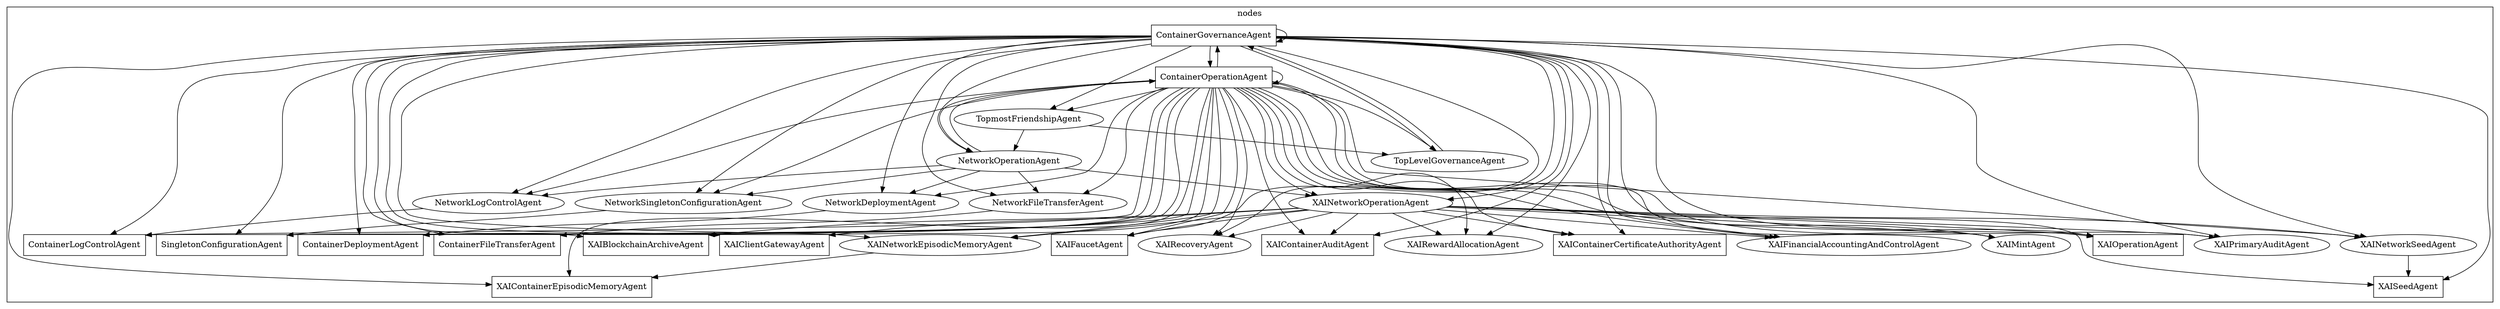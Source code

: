 digraph "agents-graph" {
  ratio = "auto" ;
  mincross = 2.0 ;
subgraph cluster_agents {
  label = "nodes"
  NContainerDeploymentAgent [
    shape = box
    label = "ContainerDeploymentAgent" ];
  NContainerFileTransferAgent [
    shape = box
    label = "ContainerFileTransferAgent" ];
  NContainerGovernanceAgent [
    shape = box
    label = "ContainerGovernanceAgent" ];
  NContainerLogControlAgent [
    shape = box
    label = "ContainerLogControlAgent" ];
  NContainerOperationAgent [
    shape = box
    label = "ContainerOperationAgent" ];
  NNetworkDeploymentAgent [
    shape = oval
    label = "NetworkDeploymentAgent" ];
  NNetworkFileTransferAgent [
    shape = oval
    label = "NetworkFileTransferAgent" ];
  NNetworkLogControlAgent [
    shape = oval
    label = "NetworkLogControlAgent" ];
  NNetworkOperationAgent [
    shape = oval
    label = "NetworkOperationAgent" ];
  NNetworkSingletonConfigurationAgent [
    shape = oval
    label = "NetworkSingletonConfigurationAgent" ];
  NSingletonConfigurationAgent [
    shape = box
    label = "SingletonConfigurationAgent" ];
  NTopLevelGovernanceAgent [
    shape = oval
    label = "TopLevelGovernanceAgent" ];
  NTopmostFriendshipAgent [
    shape = oval
    label = "TopmostFriendshipAgent" ];
  NXAIBlockchainArchiveAgent [
    shape = box
    label = "XAIBlockchainArchiveAgent" ];
  NXAIClientGatewayAgent [
    shape = box
    label = "XAIClientGatewayAgent" ];
  NXAIContainerAuditAgent [
    shape = box
    label = "XAIContainerAuditAgent" ];
  NXAIContainerCertificateAuthorityAgent [
    shape = box
    label = "XAIContainerCertificateAuthorityAgent" ];
  NXAIContainerEpisodicMemoryAgent [
    shape = box
    label = "XAIContainerEpisodicMemoryAgent" ];
  NXAIFaucetAgent [
    shape = box
    label = "XAIFaucetAgent" ];
  NXAIFinancialAccountingAndControlAgent [
    shape = oval
    label = "XAIFinancialAccountingAndControlAgent" ];
  NXAIMintAgent [
    shape = oval
    label = "XAIMintAgent" ];
  NXAINetworkEpisodicMemoryAgent [
    shape = oval
    label = "XAINetworkEpisodicMemoryAgent" ];
  NXAINetworkOperationAgent [
    shape = oval
    label = "XAINetworkOperationAgent" ];
  NXAINetworkSeedAgent [
    shape = oval
    label = "XAINetworkSeedAgent" ];
  NXAIOperationAgent [
    shape = box
    label = "XAIOperationAgent" ];
  NXAIPrimaryAuditAgent [
    shape = oval
    label = "XAIPrimaryAuditAgent" ];
  NXAIRecoveryAgent [
    shape = oval
    label = "XAIRecoveryAgent" ];
  NXAIRewardAllocationAgent [
    shape = oval
    label = "XAIRewardAllocationAgent" ];
  NXAISeedAgent [
    shape = box
    label = "XAISeedAgent" ];
  }  NContainerGovernanceAgent -> NXAIPrimaryAuditAgent;
  NContainerOperationAgent -> NNetworkSingletonConfigurationAgent;
  NContainerOperationAgent -> NSingletonConfigurationAgent;
  NContainerOperationAgent -> NContainerLogControlAgent;
  NContainerOperationAgent -> NXAINetworkEpisodicMemoryAgent;
  NNetworkOperationAgent -> NNetworkSingletonConfigurationAgent;
  NContainerOperationAgent -> NXAIContainerCertificateAuthorityAgent;
  NContainerOperationAgent -> NXAIPrimaryAuditAgent;
  NContainerOperationAgent -> NTopLevelGovernanceAgent;
  NContainerGovernanceAgent -> NContainerOperationAgent;
  NContainerOperationAgent -> NXAISeedAgent;
  NContainerOperationAgent -> NContainerDeploymentAgent;
  NContainerOperationAgent -> NNetworkLogControlAgent;
  NContainerOperationAgent -> NXAIBlockchainArchiveAgent;
  NContainerGovernanceAgent -> NTopmostFriendshipAgent;
  NContainerGovernanceAgent -> NContainerLogControlAgent;
  NXAINetworkOperationAgent -> NXAIPrimaryAuditAgent;
  NContainerGovernanceAgent -> NXAIContainerCertificateAuthorityAgent;
  NContainerGovernanceAgent -> NXAISeedAgent;
  NContainerOperationAgent -> NNetworkFileTransferAgent;
  NContainerOperationAgent -> NXAIRecoveryAgent;
  NContainerGovernanceAgent -> NXAIContainerAuditAgent;
  NNetworkSingletonConfigurationAgent -> NSingletonConfigurationAgent;
  NContainerOperationAgent -> NContainerOperationAgent;
  NContainerGovernanceAgent -> NXAIBlockchainArchiveAgent;
  NContainerOperationAgent -> NXAIMintAgent;
  NContainerGovernanceAgent -> NTopLevelGovernanceAgent;
  NContainerOperationAgent -> NContainerGovernanceAgent;
  NContainerGovernanceAgent -> NNetworkFileTransferAgent;
  NXAINetworkOperationAgent -> NXAIContainerCertificateAuthorityAgent;
  NContainerGovernanceAgent -> NNetworkDeploymentAgent;
  NNetworkOperationAgent -> NContainerOperationAgent;
  NXAINetworkOperationAgent -> NXAIClientGatewayAgent;
  NXAINetworkOperationAgent -> NXAIBlockchainArchiveAgent;
  NContainerGovernanceAgent -> NXAINetworkSeedAgent;
  NNetworkLogControlAgent -> NContainerLogControlAgent;
  NContainerOperationAgent -> NXAIContainerEpisodicMemoryAgent;
  NNetworkOperationAgent -> NXAINetworkOperationAgent;
  NContainerOperationAgent -> NXAIFinancialAccountingAndControlAgent;
  NContainerGovernanceAgent -> NXAIRecoveryAgent;
  NTopLevelGovernanceAgent -> NContainerGovernanceAgent;
  NContainerGovernanceAgent -> NContainerDeploymentAgent;
  NNetworkOperationAgent -> NNetworkDeploymentAgent;
  NContainerGovernanceAgent -> NNetworkOperationAgent;
  NXAINetworkOperationAgent -> NXAINetworkSeedAgent;
  NTopmostFriendshipAgent -> NTopLevelGovernanceAgent;
  NContainerOperationAgent -> NXAIOperationAgent;
  NContainerOperationAgent -> NXAIFaucetAgent;
  NContainerGovernanceAgent -> NXAIMintAgent;
  NContainerGovernanceAgent -> NNetworkLogControlAgent;
  NContainerGovernanceAgent -> NXAIClientGatewayAgent;
  NXAINetworkOperationAgent -> NXAIContainerAuditAgent;
  NContainerGovernanceAgent -> NXAIFaucetAgent;
  NContainerOperationAgent -> NXAIContainerAuditAgent;
  NXAINetworkOperationAgent -> NXAIFaucetAgent;
  NContainerOperationAgent -> NNetworkOperationAgent;
  NContainerGovernanceAgent -> NXAIRewardAllocationAgent;
  NNetworkDeploymentAgent -> NContainerDeploymentAgent;
  NXAINetworkOperationAgent -> NXAIOperationAgent;
  NXAINetworkOperationAgent -> NXAIRecoveryAgent;
  NNetworkOperationAgent -> NNetworkLogControlAgent;
  NTopmostFriendshipAgent -> NNetworkOperationAgent;
  NContainerOperationAgent -> NXAIClientGatewayAgent;
  NContainerGovernanceAgent -> NSingletonConfigurationAgent;
  NXAINetworkEpisodicMemoryAgent -> NXAIContainerEpisodicMemoryAgent;
  NContainerGovernanceAgent -> NContainerFileTransferAgent;
  NXAINetworkOperationAgent -> NXAIFinancialAccountingAndControlAgent;
  NContainerGovernanceAgent -> NContainerGovernanceAgent;
  NContainerOperationAgent -> NXAIRewardAllocationAgent;
  NContainerOperationAgent -> NTopmostFriendshipAgent;
  NContainerGovernanceAgent -> NXAIOperationAgent;
  NContainerOperationAgent -> NXAINetworkSeedAgent;
  NXAINetworkOperationAgent -> NXAINetworkEpisodicMemoryAgent;
  NNetworkOperationAgent -> NNetworkFileTransferAgent;
  NContainerGovernanceAgent -> NNetworkSingletonConfigurationAgent;
  NContainerGovernanceAgent -> NXAIFinancialAccountingAndControlAgent;
  NContainerGovernanceAgent -> NXAINetworkOperationAgent;
  NContainerGovernanceAgent -> NXAIContainerEpisodicMemoryAgent;
  NContainerOperationAgent -> NContainerFileTransferAgent;
  NXAINetworkSeedAgent -> NXAISeedAgent;
  NContainerOperationAgent -> NXAINetworkOperationAgent;
  NXAINetworkOperationAgent -> NXAIMintAgent;
  NNetworkFileTransferAgent -> NContainerFileTransferAgent;
  NXAINetworkOperationAgent -> NXAIRewardAllocationAgent;
  NContainerGovernanceAgent -> NXAINetworkEpisodicMemoryAgent;
  NContainerOperationAgent -> NNetworkDeploymentAgent;

}